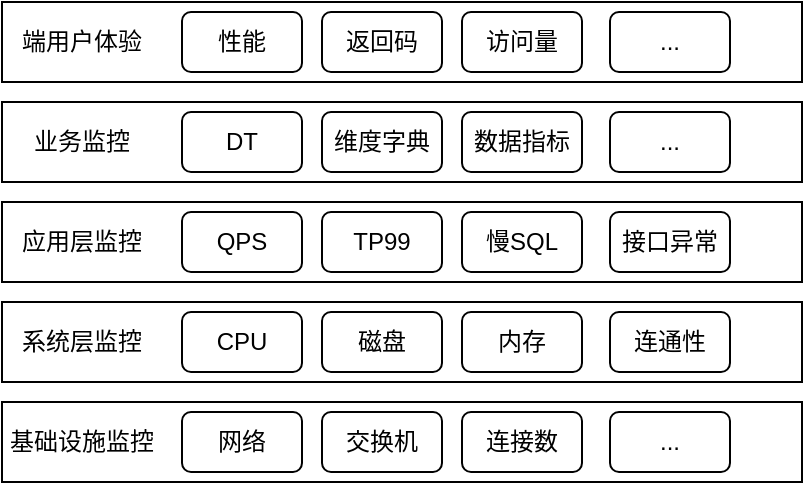 <mxfile version="21.6.6" type="github">
  <diagram name="系统监控" id="kISr_TE2GQifkpPX-Tt2">
    <mxGraphModel dx="1434" dy="765" grid="1" gridSize="10" guides="1" tooltips="1" connect="1" arrows="1" fold="1" page="1" pageScale="1" pageWidth="827" pageHeight="1169" math="0" shadow="0">
      <root>
        <mxCell id="0" />
        <mxCell id="1" parent="0" />
        <mxCell id="VF0tN7SBPmrfUBdGYC7z-1" value="" style="rounded=0;whiteSpace=wrap;html=1;" vertex="1" parent="1">
          <mxGeometry x="80" y="310" width="400" height="40" as="geometry" />
        </mxCell>
        <mxCell id="VF0tN7SBPmrfUBdGYC7z-2" value="基础设施监控" style="text;html=1;strokeColor=none;fillColor=none;align=center;verticalAlign=middle;whiteSpace=wrap;rounded=0;" vertex="1" parent="1">
          <mxGeometry x="80" y="315" width="80" height="30" as="geometry" />
        </mxCell>
        <mxCell id="VF0tN7SBPmrfUBdGYC7z-3" value="网络" style="rounded=1;whiteSpace=wrap;html=1;" vertex="1" parent="1">
          <mxGeometry x="170" y="315" width="60" height="30" as="geometry" />
        </mxCell>
        <mxCell id="VF0tN7SBPmrfUBdGYC7z-4" value="交换机" style="rounded=1;whiteSpace=wrap;html=1;" vertex="1" parent="1">
          <mxGeometry x="240" y="315" width="60" height="30" as="geometry" />
        </mxCell>
        <mxCell id="VF0tN7SBPmrfUBdGYC7z-5" value="连接数" style="rounded=1;whiteSpace=wrap;html=1;" vertex="1" parent="1">
          <mxGeometry x="310" y="315" width="60" height="30" as="geometry" />
        </mxCell>
        <mxCell id="VF0tN7SBPmrfUBdGYC7z-6" value="..." style="rounded=1;whiteSpace=wrap;html=1;" vertex="1" parent="1">
          <mxGeometry x="384" y="315" width="60" height="30" as="geometry" />
        </mxCell>
        <mxCell id="VF0tN7SBPmrfUBdGYC7z-7" value="" style="rounded=0;whiteSpace=wrap;html=1;" vertex="1" parent="1">
          <mxGeometry x="80" y="260" width="400" height="40" as="geometry" />
        </mxCell>
        <mxCell id="VF0tN7SBPmrfUBdGYC7z-8" value="系统层监控" style="text;html=1;strokeColor=none;fillColor=none;align=center;verticalAlign=middle;whiteSpace=wrap;rounded=0;" vertex="1" parent="1">
          <mxGeometry x="80" y="265" width="80" height="30" as="geometry" />
        </mxCell>
        <mxCell id="VF0tN7SBPmrfUBdGYC7z-9" value="CPU" style="rounded=1;whiteSpace=wrap;html=1;" vertex="1" parent="1">
          <mxGeometry x="170" y="265" width="60" height="30" as="geometry" />
        </mxCell>
        <mxCell id="VF0tN7SBPmrfUBdGYC7z-10" value="磁盘" style="rounded=1;whiteSpace=wrap;html=1;" vertex="1" parent="1">
          <mxGeometry x="240" y="265" width="60" height="30" as="geometry" />
        </mxCell>
        <mxCell id="VF0tN7SBPmrfUBdGYC7z-11" value="内存" style="rounded=1;whiteSpace=wrap;html=1;" vertex="1" parent="1">
          <mxGeometry x="310" y="265" width="60" height="30" as="geometry" />
        </mxCell>
        <mxCell id="VF0tN7SBPmrfUBdGYC7z-12" value="连通性" style="rounded=1;whiteSpace=wrap;html=1;" vertex="1" parent="1">
          <mxGeometry x="384" y="265" width="60" height="30" as="geometry" />
        </mxCell>
        <mxCell id="VF0tN7SBPmrfUBdGYC7z-13" value="" style="rounded=0;whiteSpace=wrap;html=1;" vertex="1" parent="1">
          <mxGeometry x="80" y="210" width="400" height="40" as="geometry" />
        </mxCell>
        <mxCell id="VF0tN7SBPmrfUBdGYC7z-14" value="应用层监控" style="text;html=1;strokeColor=none;fillColor=none;align=center;verticalAlign=middle;whiteSpace=wrap;rounded=0;" vertex="1" parent="1">
          <mxGeometry x="80" y="215" width="80" height="30" as="geometry" />
        </mxCell>
        <mxCell id="VF0tN7SBPmrfUBdGYC7z-15" value="QPS" style="rounded=1;whiteSpace=wrap;html=1;" vertex="1" parent="1">
          <mxGeometry x="170" y="215" width="60" height="30" as="geometry" />
        </mxCell>
        <mxCell id="VF0tN7SBPmrfUBdGYC7z-16" value="TP99" style="rounded=1;whiteSpace=wrap;html=1;" vertex="1" parent="1">
          <mxGeometry x="240" y="215" width="60" height="30" as="geometry" />
        </mxCell>
        <mxCell id="VF0tN7SBPmrfUBdGYC7z-17" value="慢SQL" style="rounded=1;whiteSpace=wrap;html=1;" vertex="1" parent="1">
          <mxGeometry x="310" y="215" width="60" height="30" as="geometry" />
        </mxCell>
        <mxCell id="VF0tN7SBPmrfUBdGYC7z-18" value="接口异常" style="rounded=1;whiteSpace=wrap;html=1;" vertex="1" parent="1">
          <mxGeometry x="384" y="215" width="60" height="30" as="geometry" />
        </mxCell>
        <mxCell id="VF0tN7SBPmrfUBdGYC7z-19" value="" style="rounded=0;whiteSpace=wrap;html=1;" vertex="1" parent="1">
          <mxGeometry x="80" y="160" width="400" height="40" as="geometry" />
        </mxCell>
        <mxCell id="VF0tN7SBPmrfUBdGYC7z-20" value="业务监控" style="text;html=1;strokeColor=none;fillColor=none;align=center;verticalAlign=middle;whiteSpace=wrap;rounded=0;" vertex="1" parent="1">
          <mxGeometry x="80" y="165" width="80" height="30" as="geometry" />
        </mxCell>
        <mxCell id="VF0tN7SBPmrfUBdGYC7z-21" value="DT" style="rounded=1;whiteSpace=wrap;html=1;" vertex="1" parent="1">
          <mxGeometry x="170" y="165" width="60" height="30" as="geometry" />
        </mxCell>
        <mxCell id="VF0tN7SBPmrfUBdGYC7z-22" value="维度字典" style="rounded=1;whiteSpace=wrap;html=1;" vertex="1" parent="1">
          <mxGeometry x="240" y="165" width="60" height="30" as="geometry" />
        </mxCell>
        <mxCell id="VF0tN7SBPmrfUBdGYC7z-23" value="数据指标" style="rounded=1;whiteSpace=wrap;html=1;" vertex="1" parent="1">
          <mxGeometry x="310" y="165" width="60" height="30" as="geometry" />
        </mxCell>
        <mxCell id="VF0tN7SBPmrfUBdGYC7z-24" value="..." style="rounded=1;whiteSpace=wrap;html=1;" vertex="1" parent="1">
          <mxGeometry x="384" y="165" width="60" height="30" as="geometry" />
        </mxCell>
        <mxCell id="VF0tN7SBPmrfUBdGYC7z-25" value="" style="rounded=0;whiteSpace=wrap;html=1;" vertex="1" parent="1">
          <mxGeometry x="80" y="110" width="400" height="40" as="geometry" />
        </mxCell>
        <mxCell id="VF0tN7SBPmrfUBdGYC7z-26" value="端用户体验" style="text;html=1;strokeColor=none;fillColor=none;align=center;verticalAlign=middle;whiteSpace=wrap;rounded=0;" vertex="1" parent="1">
          <mxGeometry x="80" y="115" width="80" height="30" as="geometry" />
        </mxCell>
        <mxCell id="VF0tN7SBPmrfUBdGYC7z-27" value="性能" style="rounded=1;whiteSpace=wrap;html=1;" vertex="1" parent="1">
          <mxGeometry x="170" y="115" width="60" height="30" as="geometry" />
        </mxCell>
        <mxCell id="VF0tN7SBPmrfUBdGYC7z-28" value="返回码" style="rounded=1;whiteSpace=wrap;html=1;" vertex="1" parent="1">
          <mxGeometry x="240" y="115" width="60" height="30" as="geometry" />
        </mxCell>
        <mxCell id="VF0tN7SBPmrfUBdGYC7z-30" value="访问量" style="rounded=1;whiteSpace=wrap;html=1;" vertex="1" parent="1">
          <mxGeometry x="310" y="115" width="60" height="30" as="geometry" />
        </mxCell>
        <mxCell id="VF0tN7SBPmrfUBdGYC7z-31" value="..." style="rounded=1;whiteSpace=wrap;html=1;" vertex="1" parent="1">
          <mxGeometry x="384" y="115" width="60" height="30" as="geometry" />
        </mxCell>
      </root>
    </mxGraphModel>
  </diagram>
</mxfile>
